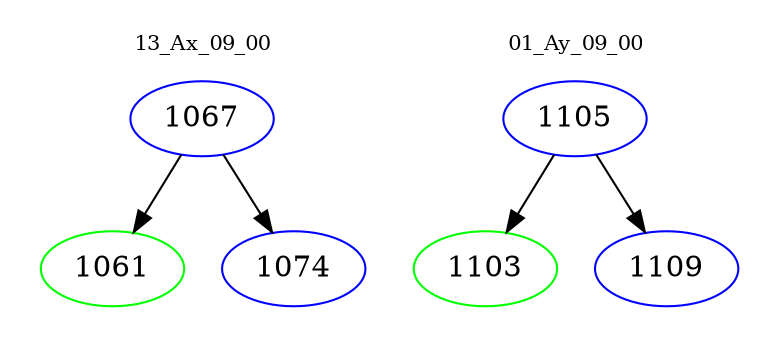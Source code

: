 digraph{
subgraph cluster_0 {
color = white
label = "13_Ax_09_00";
fontsize=10;
T0_1067 [label="1067", color="blue"]
T0_1067 -> T0_1061 [color="black"]
T0_1061 [label="1061", color="green"]
T0_1067 -> T0_1074 [color="black"]
T0_1074 [label="1074", color="blue"]
}
subgraph cluster_1 {
color = white
label = "01_Ay_09_00";
fontsize=10;
T1_1105 [label="1105", color="blue"]
T1_1105 -> T1_1103 [color="black"]
T1_1103 [label="1103", color="green"]
T1_1105 -> T1_1109 [color="black"]
T1_1109 [label="1109", color="blue"]
}
}
